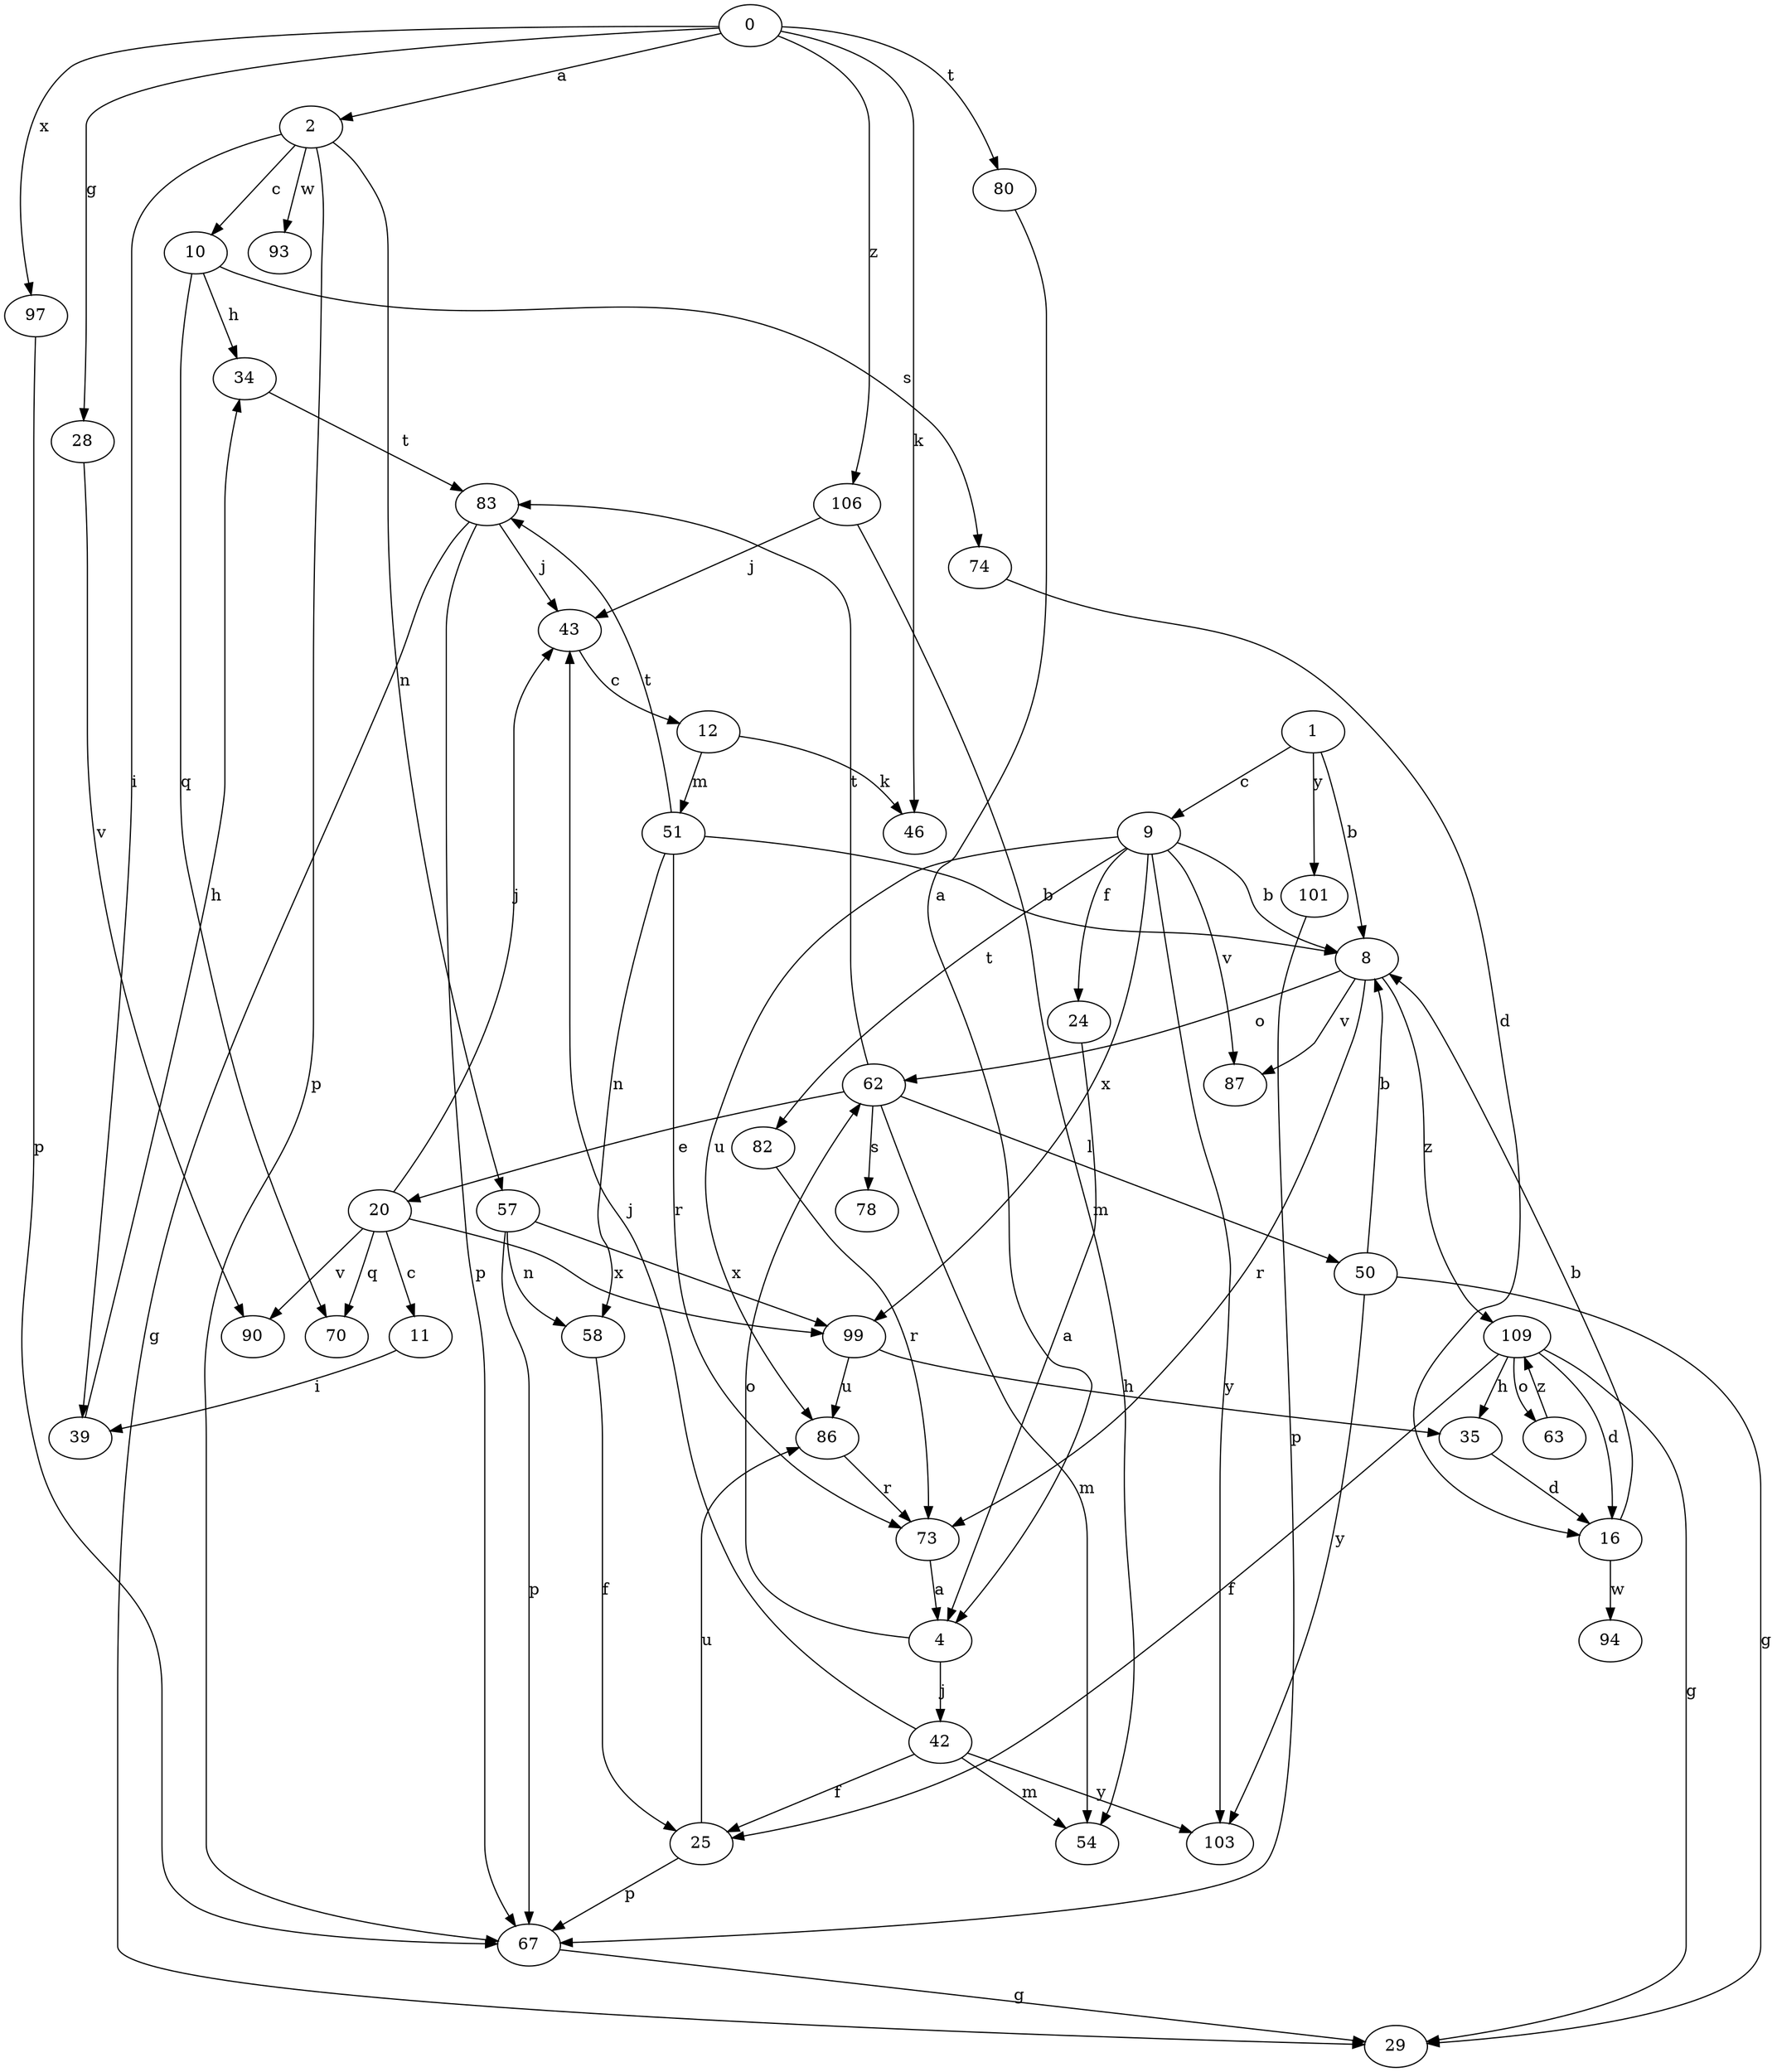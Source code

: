 strict digraph  {
0;
1;
2;
4;
8;
9;
10;
11;
12;
16;
20;
24;
25;
28;
29;
34;
35;
39;
42;
43;
46;
50;
51;
54;
57;
58;
62;
63;
67;
70;
73;
74;
78;
80;
82;
83;
86;
87;
90;
93;
94;
97;
99;
101;
103;
106;
109;
0 -> 2  [label=a];
0 -> 28  [label=g];
0 -> 46  [label=k];
0 -> 80  [label=t];
0 -> 97  [label=x];
0 -> 106  [label=z];
1 -> 8  [label=b];
1 -> 9  [label=c];
1 -> 101  [label=y];
2 -> 10  [label=c];
2 -> 39  [label=i];
2 -> 57  [label=n];
2 -> 67  [label=p];
2 -> 93  [label=w];
4 -> 42  [label=j];
4 -> 62  [label=o];
8 -> 62  [label=o];
8 -> 73  [label=r];
8 -> 87  [label=v];
8 -> 109  [label=z];
9 -> 8  [label=b];
9 -> 24  [label=f];
9 -> 82  [label=t];
9 -> 86  [label=u];
9 -> 87  [label=v];
9 -> 99  [label=x];
9 -> 103  [label=y];
10 -> 34  [label=h];
10 -> 70  [label=q];
10 -> 74  [label=s];
11 -> 39  [label=i];
12 -> 46  [label=k];
12 -> 51  [label=m];
16 -> 8  [label=b];
16 -> 94  [label=w];
20 -> 11  [label=c];
20 -> 43  [label=j];
20 -> 70  [label=q];
20 -> 90  [label=v];
20 -> 99  [label=x];
24 -> 4  [label=a];
25 -> 67  [label=p];
25 -> 86  [label=u];
28 -> 90  [label=v];
34 -> 83  [label=t];
35 -> 16  [label=d];
39 -> 34  [label=h];
42 -> 25  [label=f];
42 -> 43  [label=j];
42 -> 54  [label=m];
42 -> 103  [label=y];
43 -> 12  [label=c];
50 -> 8  [label=b];
50 -> 29  [label=g];
50 -> 103  [label=y];
51 -> 8  [label=b];
51 -> 58  [label=n];
51 -> 73  [label=r];
51 -> 83  [label=t];
57 -> 58  [label=n];
57 -> 67  [label=p];
57 -> 99  [label=x];
58 -> 25  [label=f];
62 -> 20  [label=e];
62 -> 50  [label=l];
62 -> 54  [label=m];
62 -> 78  [label=s];
62 -> 83  [label=t];
63 -> 109  [label=z];
67 -> 29  [label=g];
73 -> 4  [label=a];
74 -> 16  [label=d];
80 -> 4  [label=a];
82 -> 73  [label=r];
83 -> 29  [label=g];
83 -> 43  [label=j];
83 -> 67  [label=p];
86 -> 73  [label=r];
97 -> 67  [label=p];
99 -> 35  [label=h];
99 -> 86  [label=u];
101 -> 67  [label=p];
106 -> 43  [label=j];
106 -> 54  [label=m];
109 -> 16  [label=d];
109 -> 25  [label=f];
109 -> 29  [label=g];
109 -> 35  [label=h];
109 -> 63  [label=o];
}
